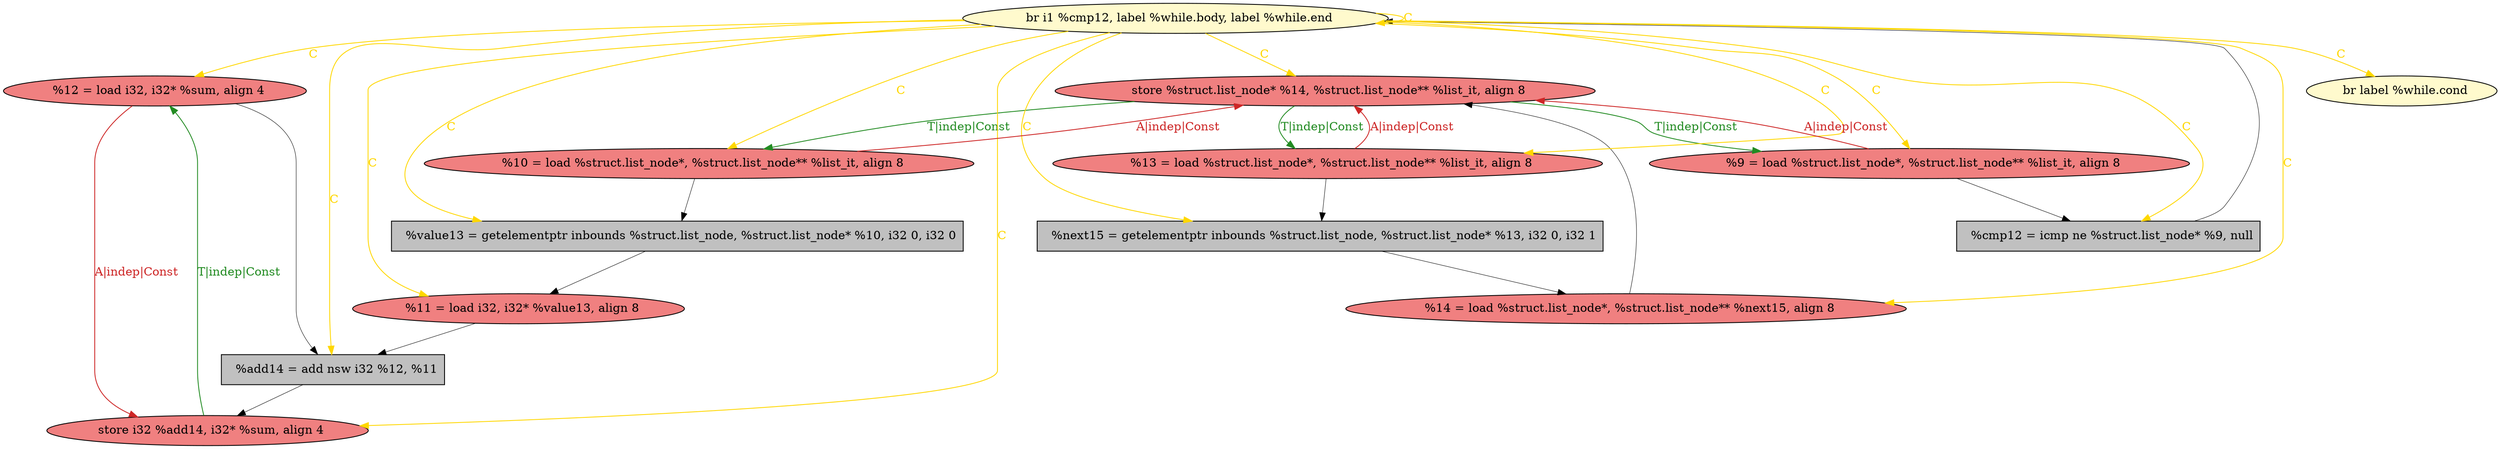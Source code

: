 
digraph G {


node798 [fillcolor=lightcoral,label="  %12 = load i32, i32* %sum, align 4",shape=ellipse,style=filled ]
node794 [fillcolor=lightcoral,label="  store %struct.list_node* %14, %struct.list_node** %list_it, align 8",shape=ellipse,style=filled ]
node796 [fillcolor=grey,label="  %add14 = add nsw i32 %12, %11",shape=rectangle,style=filled ]
node793 [fillcolor=grey,label="  %next15 = getelementptr inbounds %struct.list_node, %struct.list_node* %13, i32 0, i32 1",shape=rectangle,style=filled ]
node792 [fillcolor=grey,label="  %cmp12 = icmp ne %struct.list_node* %9, null",shape=rectangle,style=filled ]
node791 [fillcolor=lightcoral,label="  %14 = load %struct.list_node*, %struct.list_node** %next15, align 8",shape=ellipse,style=filled ]
node786 [fillcolor=grey,label="  %value13 = getelementptr inbounds %struct.list_node, %struct.list_node* %10, i32 0, i32 0",shape=rectangle,style=filled ]
node795 [fillcolor=lightcoral,label="  store i32 %add14, i32* %sum, align 4",shape=ellipse,style=filled ]
node787 [fillcolor=lemonchiffon,label="  br i1 %cmp12, label %while.body, label %while.end",shape=ellipse,style=filled ]
node785 [fillcolor=lightcoral,label="  %11 = load i32, i32* %value13, align 8",shape=ellipse,style=filled ]
node788 [fillcolor=lightcoral,label="  %13 = load %struct.list_node*, %struct.list_node** %list_it, align 8",shape=ellipse,style=filled ]
node797 [fillcolor=lemonchiffon,label="  br label %while.cond",shape=ellipse,style=filled ]
node789 [fillcolor=lightcoral,label="  %10 = load %struct.list_node*, %struct.list_node** %list_it, align 8",shape=ellipse,style=filled ]
node790 [fillcolor=lightcoral,label="  %9 = load %struct.list_node*, %struct.list_node** %list_it, align 8",shape=ellipse,style=filled ]

node788->node794 [style=solid,color=firebrick3,label="A|indep|Const",penwidth=1.0,fontcolor=firebrick3 ]
node794->node790 [style=solid,color=forestgreen,label="T|indep|Const",penwidth=1.0,fontcolor=forestgreen ]
node792->node787 [style=solid,color=black,label="",penwidth=0.5,fontcolor=black ]
node798->node796 [style=solid,color=black,label="",penwidth=0.5,fontcolor=black ]
node786->node785 [style=solid,color=black,label="",penwidth=0.5,fontcolor=black ]
node785->node796 [style=solid,color=black,label="",penwidth=0.5,fontcolor=black ]
node790->node794 [style=solid,color=firebrick3,label="A|indep|Const",penwidth=1.0,fontcolor=firebrick3 ]
node787->node789 [style=solid,color=gold,label="C",penwidth=1.0,fontcolor=gold ]
node787->node796 [style=solid,color=gold,label="C",penwidth=1.0,fontcolor=gold ]
node790->node792 [style=solid,color=black,label="",penwidth=0.5,fontcolor=black ]
node793->node791 [style=solid,color=black,label="",penwidth=0.5,fontcolor=black ]
node787->node794 [style=solid,color=gold,label="C",penwidth=1.0,fontcolor=gold ]
node787->node792 [style=solid,color=gold,label="C",penwidth=1.0,fontcolor=gold ]
node787->node791 [style=solid,color=gold,label="C",penwidth=1.0,fontcolor=gold ]
node796->node795 [style=solid,color=black,label="",penwidth=0.5,fontcolor=black ]
node787->node786 [style=solid,color=gold,label="C",penwidth=1.0,fontcolor=gold ]
node787->node787 [style=solid,color=gold,label="C",penwidth=1.0,fontcolor=gold ]
node787->node785 [style=solid,color=gold,label="C",penwidth=1.0,fontcolor=gold ]
node787->node795 [style=solid,color=gold,label="C",penwidth=1.0,fontcolor=gold ]
node789->node786 [style=solid,color=black,label="",penwidth=0.5,fontcolor=black ]
node787->node797 [style=solid,color=gold,label="C",penwidth=1.0,fontcolor=gold ]
node787->node788 [style=solid,color=gold,label="C",penwidth=1.0,fontcolor=gold ]
node798->node795 [style=solid,color=firebrick3,label="A|indep|Const",penwidth=1.0,fontcolor=firebrick3 ]
node787->node798 [style=solid,color=gold,label="C",penwidth=1.0,fontcolor=gold ]
node787->node790 [style=solid,color=gold,label="C",penwidth=1.0,fontcolor=gold ]
node791->node794 [style=solid,color=black,label="",penwidth=0.5,fontcolor=black ]
node795->node798 [style=solid,color=forestgreen,label="T|indep|Const",penwidth=1.0,fontcolor=forestgreen ]
node794->node789 [style=solid,color=forestgreen,label="T|indep|Const",penwidth=1.0,fontcolor=forestgreen ]
node789->node794 [style=solid,color=firebrick3,label="A|indep|Const",penwidth=1.0,fontcolor=firebrick3 ]
node794->node788 [style=solid,color=forestgreen,label="T|indep|Const",penwidth=1.0,fontcolor=forestgreen ]
node787->node793 [style=solid,color=gold,label="C",penwidth=1.0,fontcolor=gold ]
node788->node793 [style=solid,color=black,label="",penwidth=0.5,fontcolor=black ]


}
